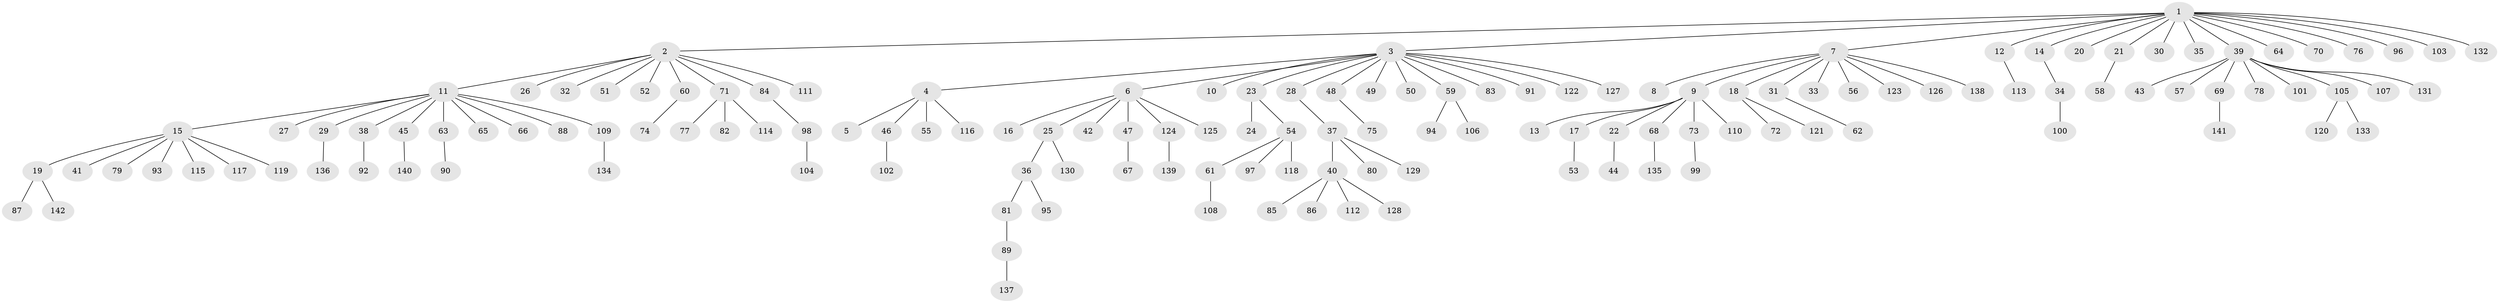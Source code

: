 // coarse degree distribution, {15: 0.01, 9: 0.02, 13: 0.01, 4: 0.02, 1: 0.74, 6: 0.02, 10: 0.01, 2: 0.12, 7: 0.01, 3: 0.03, 8: 0.01}
// Generated by graph-tools (version 1.1) at 2025/50/03/04/25 22:50:23]
// undirected, 142 vertices, 141 edges
graph export_dot {
  node [color=gray90,style=filled];
  1;
  2;
  3;
  4;
  5;
  6;
  7;
  8;
  9;
  10;
  11;
  12;
  13;
  14;
  15;
  16;
  17;
  18;
  19;
  20;
  21;
  22;
  23;
  24;
  25;
  26;
  27;
  28;
  29;
  30;
  31;
  32;
  33;
  34;
  35;
  36;
  37;
  38;
  39;
  40;
  41;
  42;
  43;
  44;
  45;
  46;
  47;
  48;
  49;
  50;
  51;
  52;
  53;
  54;
  55;
  56;
  57;
  58;
  59;
  60;
  61;
  62;
  63;
  64;
  65;
  66;
  67;
  68;
  69;
  70;
  71;
  72;
  73;
  74;
  75;
  76;
  77;
  78;
  79;
  80;
  81;
  82;
  83;
  84;
  85;
  86;
  87;
  88;
  89;
  90;
  91;
  92;
  93;
  94;
  95;
  96;
  97;
  98;
  99;
  100;
  101;
  102;
  103;
  104;
  105;
  106;
  107;
  108;
  109;
  110;
  111;
  112;
  113;
  114;
  115;
  116;
  117;
  118;
  119;
  120;
  121;
  122;
  123;
  124;
  125;
  126;
  127;
  128;
  129;
  130;
  131;
  132;
  133;
  134;
  135;
  136;
  137;
  138;
  139;
  140;
  141;
  142;
  1 -- 2;
  1 -- 3;
  1 -- 7;
  1 -- 12;
  1 -- 14;
  1 -- 20;
  1 -- 21;
  1 -- 30;
  1 -- 35;
  1 -- 39;
  1 -- 64;
  1 -- 70;
  1 -- 76;
  1 -- 96;
  1 -- 103;
  1 -- 132;
  2 -- 11;
  2 -- 26;
  2 -- 32;
  2 -- 51;
  2 -- 52;
  2 -- 60;
  2 -- 71;
  2 -- 84;
  2 -- 111;
  3 -- 4;
  3 -- 6;
  3 -- 10;
  3 -- 23;
  3 -- 28;
  3 -- 48;
  3 -- 49;
  3 -- 50;
  3 -- 59;
  3 -- 83;
  3 -- 91;
  3 -- 122;
  3 -- 127;
  4 -- 5;
  4 -- 46;
  4 -- 55;
  4 -- 116;
  6 -- 16;
  6 -- 25;
  6 -- 42;
  6 -- 47;
  6 -- 124;
  6 -- 125;
  7 -- 8;
  7 -- 9;
  7 -- 18;
  7 -- 31;
  7 -- 33;
  7 -- 56;
  7 -- 123;
  7 -- 126;
  7 -- 138;
  9 -- 13;
  9 -- 17;
  9 -- 22;
  9 -- 68;
  9 -- 73;
  9 -- 110;
  11 -- 15;
  11 -- 27;
  11 -- 29;
  11 -- 38;
  11 -- 45;
  11 -- 63;
  11 -- 65;
  11 -- 66;
  11 -- 88;
  11 -- 109;
  12 -- 113;
  14 -- 34;
  15 -- 19;
  15 -- 41;
  15 -- 79;
  15 -- 93;
  15 -- 115;
  15 -- 117;
  15 -- 119;
  17 -- 53;
  18 -- 72;
  18 -- 121;
  19 -- 87;
  19 -- 142;
  21 -- 58;
  22 -- 44;
  23 -- 24;
  23 -- 54;
  25 -- 36;
  25 -- 130;
  28 -- 37;
  29 -- 136;
  31 -- 62;
  34 -- 100;
  36 -- 81;
  36 -- 95;
  37 -- 40;
  37 -- 80;
  37 -- 129;
  38 -- 92;
  39 -- 43;
  39 -- 57;
  39 -- 69;
  39 -- 78;
  39 -- 101;
  39 -- 105;
  39 -- 107;
  39 -- 131;
  40 -- 85;
  40 -- 86;
  40 -- 112;
  40 -- 128;
  45 -- 140;
  46 -- 102;
  47 -- 67;
  48 -- 75;
  54 -- 61;
  54 -- 97;
  54 -- 118;
  59 -- 94;
  59 -- 106;
  60 -- 74;
  61 -- 108;
  63 -- 90;
  68 -- 135;
  69 -- 141;
  71 -- 77;
  71 -- 82;
  71 -- 114;
  73 -- 99;
  81 -- 89;
  84 -- 98;
  89 -- 137;
  98 -- 104;
  105 -- 120;
  105 -- 133;
  109 -- 134;
  124 -- 139;
}
